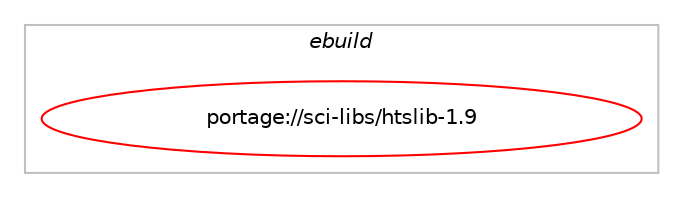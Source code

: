 digraph prolog {

# *************
# Graph options
# *************

newrank=true;
concentrate=true;
compound=true;
graph [rankdir=LR,fontname=Helvetica,fontsize=10,ranksep=1.5];#, ranksep=2.5, nodesep=0.2];
edge  [arrowhead=vee];
node  [fontname=Helvetica,fontsize=10];

# **********
# The ebuild
# **********

subgraph cluster_leftcol {
color=gray;
rank=same;
label=<<i>ebuild</i>>;
id [label="portage://sci-libs/htslib-1.9", color=red, width=4, href="../sci-libs/htslib-1.9.svg"];
}

# ****************
# The dependencies
# ****************

subgraph cluster_midcol {
color=gray;
label=<<i>dependencies</i>>;
subgraph cluster_compile {
fillcolor="#eeeeee";
style=filled;
label=<<i>compile</i>>;
# *** BEGIN UNKNOWN DEPENDENCY TYPE (TODO) ***
# id -> use_conditional_group(positive,bzip2,portage://sci-libs/htslib-1.9,[package_dependency(portage://sci-libs/htslib-1.9,install,no,app-arch,bzip2,none,,any_same_slot,[])])
# *** END UNKNOWN DEPENDENCY TYPE (TODO) ***

# *** BEGIN UNKNOWN DEPENDENCY TYPE (TODO) ***
# id -> use_conditional_group(positive,curl,portage://sci-libs/htslib-1.9,[package_dependency(portage://sci-libs/htslib-1.9,install,no,net-misc,curl,none,,[],[])])
# *** END UNKNOWN DEPENDENCY TYPE (TODO) ***

# *** BEGIN UNKNOWN DEPENDENCY TYPE (TODO) ***
# id -> use_conditional_group(positive,lzma,portage://sci-libs/htslib-1.9,[package_dependency(portage://sci-libs/htslib-1.9,install,no,app-arch,xz-utils,none,,any_same_slot,[])])
# *** END UNKNOWN DEPENDENCY TYPE (TODO) ***

}
subgraph cluster_compileandrun {
fillcolor="#eeeeee";
style=filled;
label=<<i>compile and run</i>>;
}
subgraph cluster_run {
fillcolor="#eeeeee";
style=filled;
label=<<i>run</i>>;
# *** BEGIN UNKNOWN DEPENDENCY TYPE (TODO) ***
# id -> use_conditional_group(positive,bzip2,portage://sci-libs/htslib-1.9,[package_dependency(portage://sci-libs/htslib-1.9,run,no,app-arch,bzip2,none,,any_same_slot,[])])
# *** END UNKNOWN DEPENDENCY TYPE (TODO) ***

# *** BEGIN UNKNOWN DEPENDENCY TYPE (TODO) ***
# id -> use_conditional_group(positive,curl,portage://sci-libs/htslib-1.9,[package_dependency(portage://sci-libs/htslib-1.9,run,no,net-misc,curl,none,,[],[])])
# *** END UNKNOWN DEPENDENCY TYPE (TODO) ***

# *** BEGIN UNKNOWN DEPENDENCY TYPE (TODO) ***
# id -> use_conditional_group(positive,lzma,portage://sci-libs/htslib-1.9,[package_dependency(portage://sci-libs/htslib-1.9,run,no,app-arch,xz-utils,none,,any_same_slot,[])])
# *** END UNKNOWN DEPENDENCY TYPE (TODO) ***

}
}

# **************
# The candidates
# **************

subgraph cluster_choices {
rank=same;
color=gray;
label=<<i>candidates</i>>;

}

}
